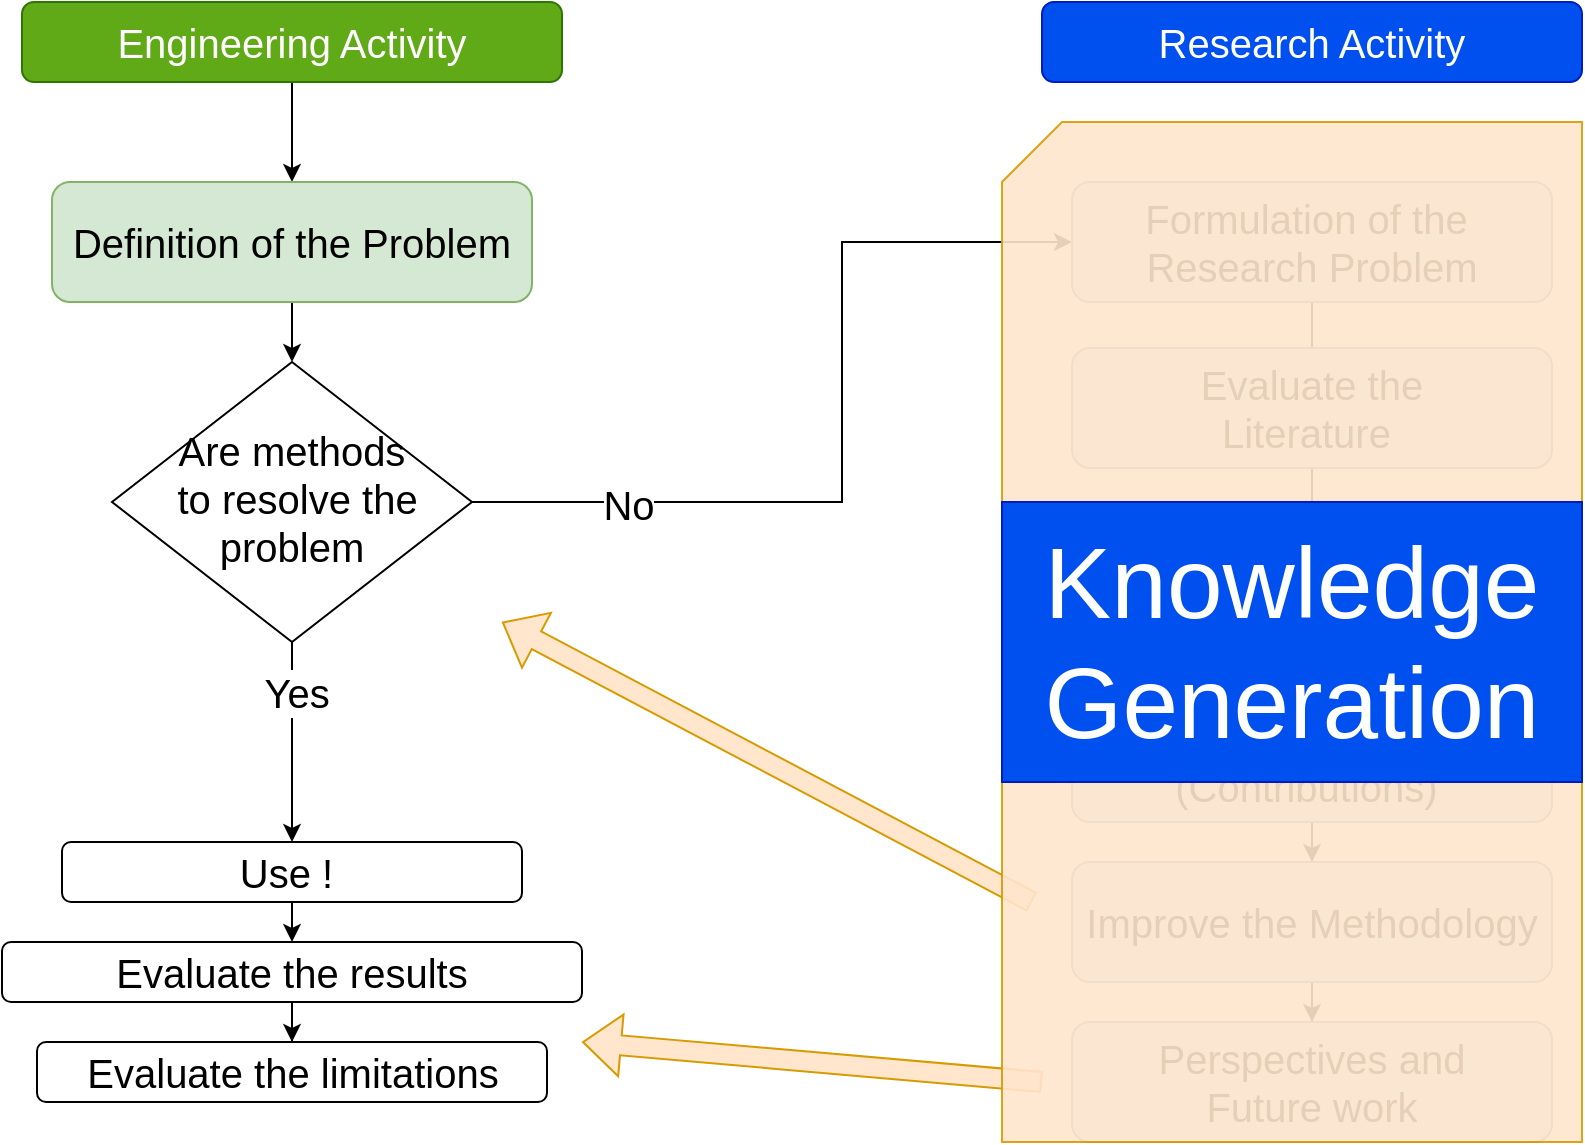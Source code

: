 <mxfile version="20.8.10" type="device"><diagram id="C5RBs43oDa-KdzZeNtuy" name="Page-1"><mxGraphModel dx="1137" dy="785" grid="1" gridSize="10" guides="1" tooltips="1" connect="1" arrows="1" fold="1" page="1" pageScale="1" pageWidth="827" pageHeight="583" math="0" shadow="0"><root><mxCell id="WIyWlLk6GJQsqaUBKTNV-0"/><mxCell id="WIyWlLk6GJQsqaUBKTNV-1" parent="WIyWlLk6GJQsqaUBKTNV-0"/><mxCell id="WaihJ9RdSxiiWMncgHFh-3" value="" style="edgeStyle=orthogonalEdgeStyle;rounded=0;orthogonalLoop=1;jettySize=auto;html=1;fontSize=20;" edge="1" parent="WIyWlLk6GJQsqaUBKTNV-1" source="WIyWlLk6GJQsqaUBKTNV-3" target="WaihJ9RdSxiiWMncgHFh-1"><mxGeometry relative="1" as="geometry"/></mxCell><mxCell id="WIyWlLk6GJQsqaUBKTNV-3" value="Engineering Activity" style="rounded=1;whiteSpace=wrap;html=1;fontSize=20;glass=0;strokeWidth=1;shadow=0;fillColor=#60a917;strokeColor=#2D7600;fontColor=#ffffff;" parent="WIyWlLk6GJQsqaUBKTNV-1" vertex="1"><mxGeometry x="40" width="270" height="40" as="geometry"/></mxCell><mxCell id="WaihJ9RdSxiiWMncgHFh-6" value="" style="edgeStyle=orthogonalEdgeStyle;rounded=0;orthogonalLoop=1;jettySize=auto;html=1;fontSize=20;" edge="1" parent="WIyWlLk6GJQsqaUBKTNV-1" source="WIyWlLk6GJQsqaUBKTNV-6" target="WaihJ9RdSxiiWMncgHFh-4"><mxGeometry relative="1" as="geometry"/></mxCell><mxCell id="WaihJ9RdSxiiWMncgHFh-7" value="Yes" style="edgeLabel;html=1;align=center;verticalAlign=middle;resizable=0;points=[];fontSize=20;" vertex="1" connectable="0" parent="WaihJ9RdSxiiWMncgHFh-6"><mxGeometry x="-0.504" y="2" relative="1" as="geometry"><mxPoint as="offset"/></mxGeometry></mxCell><mxCell id="WaihJ9RdSxiiWMncgHFh-8" style="edgeStyle=orthogonalEdgeStyle;rounded=0;orthogonalLoop=1;jettySize=auto;html=1;fontSize=20;entryX=0;entryY=0.5;entryDx=0;entryDy=0;" edge="1" parent="WIyWlLk6GJQsqaUBKTNV-1" source="WIyWlLk6GJQsqaUBKTNV-6" target="WaihJ9RdSxiiWMncgHFh-14"><mxGeometry relative="1" as="geometry"><mxPoint x="660" y="40" as="targetPoint"/><Array as="points"><mxPoint x="450" y="250"/><mxPoint x="450" y="120"/></Array></mxGeometry></mxCell><mxCell id="WaihJ9RdSxiiWMncgHFh-9" value="No" style="edgeLabel;html=1;align=center;verticalAlign=middle;resizable=0;points=[];fontSize=20;" vertex="1" connectable="0" parent="WaihJ9RdSxiiWMncgHFh-8"><mxGeometry x="-0.639" y="-1" relative="1" as="geometry"><mxPoint as="offset"/></mxGeometry></mxCell><mxCell id="WIyWlLk6GJQsqaUBKTNV-6" value="Are methods&lt;br&gt;&amp;nbsp;to resolve the problem" style="rhombus;whiteSpace=wrap;html=1;shadow=0;fontFamily=Helvetica;fontSize=20;align=center;strokeWidth=1;spacing=6;spacingTop=-4;" parent="WIyWlLk6GJQsqaUBKTNV-1" vertex="1"><mxGeometry x="85" y="180" width="180" height="140" as="geometry"/></mxCell><mxCell id="WIyWlLk6GJQsqaUBKTNV-11" value="Evaluate the limitations" style="rounded=1;whiteSpace=wrap;html=1;fontSize=20;glass=0;strokeWidth=1;shadow=0;" parent="WIyWlLk6GJQsqaUBKTNV-1" vertex="1"><mxGeometry x="47.5" y="520" width="255" height="30" as="geometry"/></mxCell><mxCell id="WaihJ9RdSxiiWMncgHFh-2" style="edgeStyle=orthogonalEdgeStyle;rounded=0;orthogonalLoop=1;jettySize=auto;html=1;exitX=0.5;exitY=1;exitDx=0;exitDy=0;entryX=0.5;entryY=0;entryDx=0;entryDy=0;fontSize=20;" edge="1" parent="WIyWlLk6GJQsqaUBKTNV-1" source="WaihJ9RdSxiiWMncgHFh-1" target="WIyWlLk6GJQsqaUBKTNV-6"><mxGeometry relative="1" as="geometry"/></mxCell><mxCell id="WaihJ9RdSxiiWMncgHFh-1" value="Definition of the Problem" style="rounded=1;whiteSpace=wrap;html=1;fontSize=20;fillColor=#d5e8d4;strokeColor=#82b366;" vertex="1" parent="WIyWlLk6GJQsqaUBKTNV-1"><mxGeometry x="55" y="90" width="240" height="60" as="geometry"/></mxCell><mxCell id="WaihJ9RdSxiiWMncgHFh-10" style="edgeStyle=orthogonalEdgeStyle;rounded=0;orthogonalLoop=1;jettySize=auto;html=1;exitX=0.5;exitY=1;exitDx=0;exitDy=0;entryX=0.5;entryY=0;entryDx=0;entryDy=0;fontSize=20;" edge="1" parent="WIyWlLk6GJQsqaUBKTNV-1" source="WaihJ9RdSxiiWMncgHFh-4" target="WaihJ9RdSxiiWMncgHFh-5"><mxGeometry relative="1" as="geometry"/></mxCell><mxCell id="WaihJ9RdSxiiWMncgHFh-4" value="Use !&amp;nbsp;" style="rounded=1;whiteSpace=wrap;html=1;fontSize=20;" vertex="1" parent="WIyWlLk6GJQsqaUBKTNV-1"><mxGeometry x="60" y="420" width="230" height="30" as="geometry"/></mxCell><mxCell id="WaihJ9RdSxiiWMncgHFh-11" value="" style="edgeStyle=orthogonalEdgeStyle;rounded=0;orthogonalLoop=1;jettySize=auto;html=1;fontSize=20;" edge="1" parent="WIyWlLk6GJQsqaUBKTNV-1" source="WaihJ9RdSxiiWMncgHFh-5" target="WIyWlLk6GJQsqaUBKTNV-11"><mxGeometry relative="1" as="geometry"/></mxCell><mxCell id="WaihJ9RdSxiiWMncgHFh-5" value="Evaluate the results" style="rounded=1;whiteSpace=wrap;html=1;fontSize=20;" vertex="1" parent="WIyWlLk6GJQsqaUBKTNV-1"><mxGeometry x="30" y="470" width="290" height="30" as="geometry"/></mxCell><mxCell id="WaihJ9RdSxiiWMncgHFh-13" value="Research Activity" style="rounded=1;whiteSpace=wrap;html=1;fontSize=20;glass=0;strokeWidth=1;shadow=0;fillColor=#0050ef;strokeColor=#001DBC;fontColor=#ffffff;" vertex="1" parent="WIyWlLk6GJQsqaUBKTNV-1"><mxGeometry x="550" width="270" height="40" as="geometry"/></mxCell><mxCell id="WaihJ9RdSxiiWMncgHFh-21" value="" style="edgeStyle=orthogonalEdgeStyle;rounded=0;orthogonalLoop=1;jettySize=auto;html=1;fontSize=20;" edge="1" parent="WIyWlLk6GJQsqaUBKTNV-1" source="WaihJ9RdSxiiWMncgHFh-14" target="WaihJ9RdSxiiWMncgHFh-17"><mxGeometry relative="1" as="geometry"/></mxCell><mxCell id="WaihJ9RdSxiiWMncgHFh-14" value="Formulation of the&amp;nbsp; Research Problem" style="rounded=1;whiteSpace=wrap;html=1;fontSize=20;fillColor=#dae8fc;strokeColor=#6c8ebf;" vertex="1" parent="WIyWlLk6GJQsqaUBKTNV-1"><mxGeometry x="565" y="90" width="240" height="60" as="geometry"/></mxCell><mxCell id="WaihJ9RdSxiiWMncgHFh-23" value="" style="edgeStyle=orthogonalEdgeStyle;rounded=0;orthogonalLoop=1;jettySize=auto;html=1;fontSize=20;" edge="1" parent="WIyWlLk6GJQsqaUBKTNV-1" source="WaihJ9RdSxiiWMncgHFh-16" target="WaihJ9RdSxiiWMncgHFh-18"><mxGeometry relative="1" as="geometry"/></mxCell><mxCell id="WaihJ9RdSxiiWMncgHFh-16" value="Evaluate the &lt;br&gt;Literature&amp;nbsp;" style="rounded=1;whiteSpace=wrap;html=1;fontSize=20;fillColor=#dae8fc;strokeColor=#6c8ebf;" vertex="1" parent="WIyWlLk6GJQsqaUBKTNV-1"><mxGeometry x="565" y="173" width="240" height="60" as="geometry"/></mxCell><mxCell id="WaihJ9RdSxiiWMncgHFh-22" value="" style="edgeStyle=orthogonalEdgeStyle;rounded=0;orthogonalLoop=1;jettySize=auto;html=1;fontSize=20;" edge="1" parent="WIyWlLk6GJQsqaUBKTNV-1" source="WaihJ9RdSxiiWMncgHFh-17" target="WaihJ9RdSxiiWMncgHFh-19"><mxGeometry relative="1" as="geometry"/></mxCell><mxCell id="WaihJ9RdSxiiWMncgHFh-17" value="Formulate the Hypothesis of Resolution" style="rounded=1;whiteSpace=wrap;html=1;fontSize=20;fillColor=#dae8fc;strokeColor=#6c8ebf;" vertex="1" parent="WIyWlLk6GJQsqaUBKTNV-1"><mxGeometry x="565" y="262" width="240" height="60" as="geometry"/></mxCell><mxCell id="WaihJ9RdSxiiWMncgHFh-18" value="Experimentation !!&lt;br&gt;(Contributions)&amp;nbsp;" style="rounded=1;whiteSpace=wrap;html=1;fontSize=20;fillColor=#dae8fc;strokeColor=#6c8ebf;" vertex="1" parent="WIyWlLk6GJQsqaUBKTNV-1"><mxGeometry x="565" y="350" width="240" height="60" as="geometry"/></mxCell><mxCell id="WaihJ9RdSxiiWMncgHFh-24" value="" style="edgeStyle=orthogonalEdgeStyle;rounded=0;orthogonalLoop=1;jettySize=auto;html=1;fontSize=20;" edge="1" parent="WIyWlLk6GJQsqaUBKTNV-1" source="WaihJ9RdSxiiWMncgHFh-19" target="WaihJ9RdSxiiWMncgHFh-20"><mxGeometry relative="1" as="geometry"/></mxCell><mxCell id="WaihJ9RdSxiiWMncgHFh-19" value="Improve the Methodology" style="rounded=1;whiteSpace=wrap;html=1;fontSize=20;fillColor=#dae8fc;strokeColor=#6c8ebf;" vertex="1" parent="WIyWlLk6GJQsqaUBKTNV-1"><mxGeometry x="565" y="430" width="240" height="60" as="geometry"/></mxCell><mxCell id="WaihJ9RdSxiiWMncgHFh-20" value="Perspectives and &lt;br&gt;Future work" style="rounded=1;whiteSpace=wrap;html=1;fontSize=20;fillColor=#dae8fc;strokeColor=#6c8ebf;" vertex="1" parent="WIyWlLk6GJQsqaUBKTNV-1"><mxGeometry x="565" y="510" width="240" height="60" as="geometry"/></mxCell><mxCell id="WaihJ9RdSxiiWMncgHFh-25" value="" style="shape=flexArrow;endArrow=classic;html=1;rounded=0;fontSize=20;fillColor=#ffe6cc;strokeColor=#d79b00;" edge="1" parent="WIyWlLk6GJQsqaUBKTNV-1"><mxGeometry width="50" height="50" relative="1" as="geometry"><mxPoint x="545" y="450" as="sourcePoint"/><mxPoint x="280" y="310" as="targetPoint"/></mxGeometry></mxCell><mxCell id="WaihJ9RdSxiiWMncgHFh-26" value="" style="shape=flexArrow;endArrow=classic;html=1;rounded=0;fontSize=20;fillColor=#ffe6cc;strokeColor=#d79b00;" edge="1" parent="WIyWlLk6GJQsqaUBKTNV-1"><mxGeometry width="50" height="50" relative="1" as="geometry"><mxPoint x="550" y="540" as="sourcePoint"/><mxPoint x="320" y="520" as="targetPoint"/></mxGeometry></mxCell><mxCell id="WaihJ9RdSxiiWMncgHFh-28" value="" style="shape=card;whiteSpace=wrap;html=1;fontSize=20;fillColor=#ffe6cc;strokeColor=#d79b00;opacity=90;" vertex="1" parent="WIyWlLk6GJQsqaUBKTNV-1"><mxGeometry x="530" y="60" width="290" height="510" as="geometry"/></mxCell><mxCell id="WaihJ9RdSxiiWMncgHFh-29" value="&lt;font style=&quot;font-size: 50px;&quot;&gt;Knowledge Generation&lt;/font&gt;" style="text;html=1;strokeColor=#001DBC;fillColor=#0050ef;align=center;verticalAlign=middle;whiteSpace=wrap;rounded=0;fontSize=20;fontColor=#ffffff;" vertex="1" parent="WIyWlLk6GJQsqaUBKTNV-1"><mxGeometry x="530" y="250" width="290" height="140" as="geometry"/></mxCell></root></mxGraphModel></diagram></mxfile>